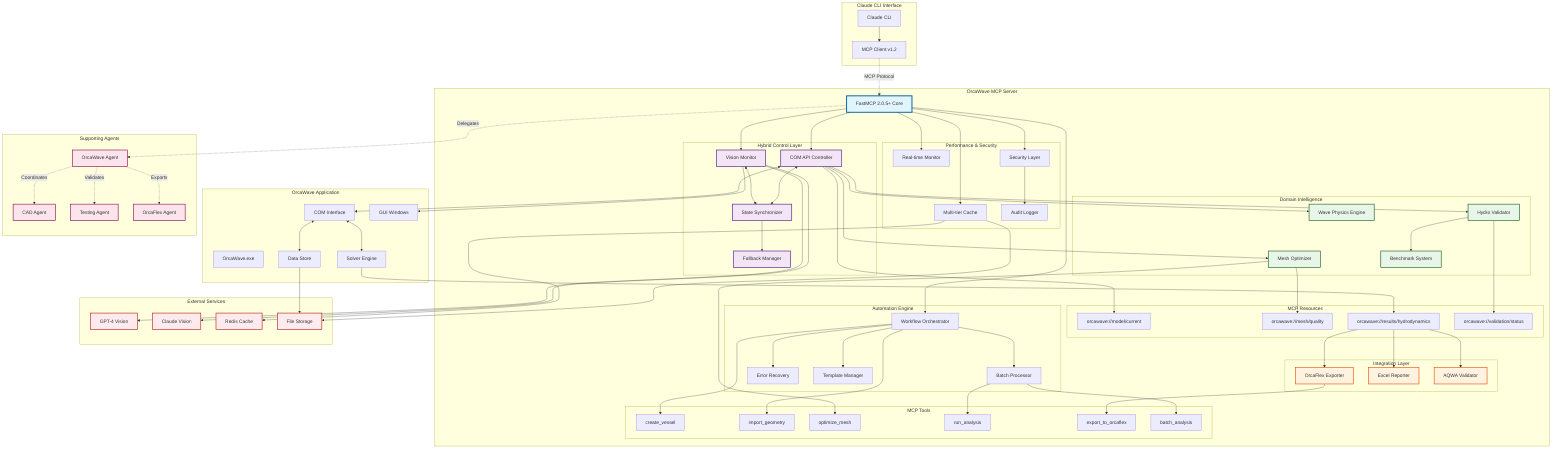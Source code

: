 graph TB
    subgraph "Claude CLI Interface"
        CLI[Claude CLI]
        MCP_Client[MCP Client v1.2]
    end
    
    subgraph "OrcaWave MCP Server"
        MCP_Core[FastMCP 2.0.5+ Core]
        
        subgraph "Hybrid Control Layer"
            COM[COM API Controller]
            Vision[Vision Monitor]
            Sync[State Synchronizer]
            Fallback[Fallback Manager]
        end
        
        subgraph "Domain Intelligence"
            MeshOpt[Mesh Optimizer]
            WavePhys[Wave Physics Engine]
            HydroVal[Hydro Validator]
            Benchmark[Benchmark System]
        end
        
        subgraph "Automation Engine"
            Workflow[Workflow Orchestrator]
            BatchProc[Batch Processor]
            ErrorRec[Error Recovery]
            Templates[Template Manager]
        end
        
        subgraph "MCP Resources"
            R1[orcawave://model/current]
            R2[orcawave://mesh/quality]
            R3[orcawave://results/hydrodynamics]
            R4[orcawave://validation/status]
        end
        
        subgraph "MCP Tools"
            T1[create_vessel]
            T2[import_geometry]
            T3[optimize_mesh]
            T4[run_analysis]
            T5[export_to_orcaflex]
            T6[batch_analysis]
        end
        
        subgraph "Integration Layer"
            OrcaFlexExp[OrcaFlex Exporter]
            ExcelRep[Excel Reporter]
            AQWABench[AQWA Validator]
        end
        
        subgraph "Performance & Security"
            Cache[Multi-tier Cache]
            Monitor[Real-time Monitor]
            Audit[Audit Logger]
            Security[Security Layer]
        end
    end
    
    subgraph "OrcaWave Application"
        OWApp[OrcaWave.exe]
        OWCOM[COM Interface]
        OWGUI[GUI Windows]
        OWEngine[Solver Engine]
        OWData[Data Store]
    end
    
    subgraph "Supporting Agents"
        OWAgent[OrcaWave Agent]
        CADAgent[CAD Agent]
        TestAgent[Testing Agent]
        OFAgent[OrcaFlex Agent]
    end
    
    subgraph "External Services"
        GPT4V[GPT-4 Vision]
        ClaudeV[Claude Vision]
        Redis[Redis Cache]
        FileStore[File Storage]
    end
    
    %% Primary connections
    CLI --> MCP_Client
    MCP_Client -.->|MCP Protocol| MCP_Core
    
    %% Hybrid control
    MCP_Core --> COM
    MCP_Core --> Vision
    COM <--> Sync
    Vision <--> Sync
    Sync --> Fallback
    
    %% COM connections
    COM <--> OWCOM
    OWCOM <--> OWEngine
    OWCOM <--> OWData
    
    %% Vision connections
    Vision --> OWGUI
    Vision --> GPT4V
    Vision --> ClaudeV
    
    %% Domain intelligence
    COM --> MeshOpt
    COM --> WavePhys
    COM --> HydroVal
    HydroVal --> Benchmark
    
    %% Automation
    MCP_Core --> Workflow
    Workflow --> BatchProc
    Workflow --> ErrorRec
    Workflow --> Templates
    
    %% Resources mapping
    COM --> R1
    MeshOpt --> R2
    OWEngine --> R3
    HydroVal --> R4
    
    %% Tools mapping
    Workflow --> T1
    Workflow --> T2
    MeshOpt --> T3
    BatchProc --> T4
    OrcaFlexExp --> T5
    BatchProc --> T6
    
    %% Integration
    R3 --> OrcaFlexExp
    R3 --> ExcelRep
    R3 --> AQWABench
    
    %% Performance
    MCP_Core --> Cache
    Cache --> Redis
    MCP_Core --> Monitor
    MCP_Core --> Security
    Security --> Audit
    
    %% Agent coordination
    MCP_Core -.->|Delegates| OWAgent
    OWAgent -.->|Coordinates| CADAgent
    OWAgent -.->|Validates| TestAgent
    OWAgent -.->|Exports| OFAgent
    
    %% Storage
    OWData --> FileStore
    Cache --> FileStore
    
    %% Styling
    classDef core fill:#e1f5fe,stroke:#01579b,stroke-width:3px
    classDef control fill:#f3e5f5,stroke:#4a148c,stroke-width:2px
    classDef domain fill:#e8f5e9,stroke:#1b5e20,stroke-width:2px
    classDef integration fill:#fff3e0,stroke:#e65100,stroke-width:2px
    classDef external fill:#ffebee,stroke:#b71c1c,stroke-width:2px
    classDef agent fill:#fce4ec,stroke:#880e4f,stroke-width:2px
    
    class MCP_Core core
    class COM,Vision,Sync,Fallback control
    class MeshOpt,WavePhys,HydroVal,Benchmark domain
    class OrcaFlexExp,ExcelRep,AQWABench integration
    class GPT4V,ClaudeV,Redis,FileStore external
    class OWAgent,CADAgent,TestAgent,OFAgent agent